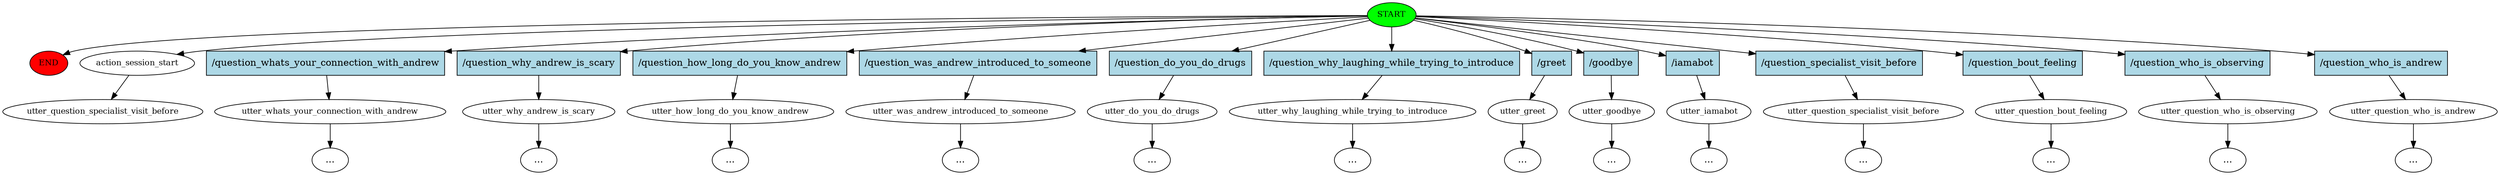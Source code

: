 digraph  {
0 [class="start active", fillcolor=green, fontsize=12, label=START, style=filled];
"-1" [class=end, fillcolor=red, fontsize=12, label=END, style=filled];
1 [class="", fontsize=12, label=utter_whats_your_connection_with_andrew];
"-3" [class=ellipsis, label="..."];
2 [class="", fontsize=12, label=utter_why_andrew_is_scary];
"-4" [class=ellipsis, label="..."];
3 [class="", fontsize=12, label=utter_how_long_do_you_know_andrew];
"-5" [class=ellipsis, label="..."];
4 [class="", fontsize=12, label=utter_was_andrew_introduced_to_someone];
"-6" [class=ellipsis, label="..."];
5 [class="", fontsize=12, label=utter_do_you_do_drugs];
"-7" [class=ellipsis, label="..."];
6 [class="", fontsize=12, label=utter_why_laughing_while_trying_to_introduce];
"-8" [class=ellipsis, label="..."];
7 [class="", fontsize=12, label=utter_greet];
"-9" [class=ellipsis, label="..."];
8 [class="", fontsize=12, label=utter_goodbye];
"-10" [class=ellipsis, label="..."];
9 [class="", fontsize=12, label=utter_iamabot];
"-11" [class=ellipsis, label="..."];
10 [class="", fontsize=12, label=utter_question_specialist_visit_before];
"-12" [class=ellipsis, label="..."];
11 [class="", fontsize=12, label=utter_question_bout_feeling];
"-13" [class=ellipsis, label="..."];
12 [class="", fontsize=12, label=utter_question_who_is_observing];
"-14" [class=ellipsis, label="..."];
13 [class="", fontsize=12, label=utter_question_who_is_andrew];
"-15" [class=ellipsis, label="..."];
14 [class=active, fontsize=12, label=action_session_start];
15 [class="dashed active", fontsize=12, label=utter_question_specialist_visit_before];
16 [class=intent, fillcolor=lightblue, label="/question_whats_your_connection_with_andrew", shape=rect, style=filled];
17 [class=intent, fillcolor=lightblue, label="/question_why_andrew_is_scary", shape=rect, style=filled];
18 [class=intent, fillcolor=lightblue, label="/question_how_long_do_you_know_andrew", shape=rect, style=filled];
19 [class=intent, fillcolor=lightblue, label="/question_was_andrew_introduced_to_someone", shape=rect, style=filled];
20 [class=intent, fillcolor=lightblue, label="/question_do_you_do_drugs", shape=rect, style=filled];
21 [class=intent, fillcolor=lightblue, label="/question_why_laughing_while_trying_to_introduce", shape=rect, style=filled];
22 [class=intent, fillcolor=lightblue, label="/greet", shape=rect, style=filled];
23 [class=intent, fillcolor=lightblue, label="/goodbye", shape=rect, style=filled];
24 [class=intent, fillcolor=lightblue, label="/iamabot", shape=rect, style=filled];
25 [class=intent, fillcolor=lightblue, label="/question_specialist_visit_before", shape=rect, style=filled];
26 [class=intent, fillcolor=lightblue, label="/question_bout_feeling", shape=rect, style=filled];
27 [class=intent, fillcolor=lightblue, label="/question_who_is_observing", shape=rect, style=filled];
28 [class=intent, fillcolor=lightblue, label="/question_who_is_andrew", shape=rect, style=filled];
0 -> "-1"  [class="", key=NONE, label=""];
0 -> 14  [class=active, key=NONE, label=""];
0 -> 16  [class="", key=0];
0 -> 17  [class="", key=0];
0 -> 18  [class="", key=0];
0 -> 19  [class="", key=0];
0 -> 20  [class="", key=0];
0 -> 21  [class="", key=0];
0 -> 22  [class="", key=0];
0 -> 23  [class="", key=0];
0 -> 24  [class="", key=0];
0 -> 25  [class="", key=0];
0 -> 26  [class="", key=0];
0 -> 27  [class="", key=0];
0 -> 28  [class="", key=0];
1 -> "-3"  [class="", key=NONE, label=""];
2 -> "-4"  [class="", key=NONE, label=""];
3 -> "-5"  [class="", key=NONE, label=""];
4 -> "-6"  [class="", key=NONE, label=""];
5 -> "-7"  [class="", key=NONE, label=""];
6 -> "-8"  [class="", key=NONE, label=""];
7 -> "-9"  [class="", key=NONE, label=""];
8 -> "-10"  [class="", key=NONE, label=""];
9 -> "-11"  [class="", key=NONE, label=""];
10 -> "-12"  [class="", key=NONE, label=""];
11 -> "-13"  [class="", key=NONE, label=""];
12 -> "-14"  [class="", key=NONE, label=""];
13 -> "-15"  [class="", key=NONE, label=""];
14 -> 15  [class=active, key=NONE, label=""];
16 -> 1  [class="", key=0];
17 -> 2  [class="", key=0];
18 -> 3  [class="", key=0];
19 -> 4  [class="", key=0];
20 -> 5  [class="", key=0];
21 -> 6  [class="", key=0];
22 -> 7  [class="", key=0];
23 -> 8  [class="", key=0];
24 -> 9  [class="", key=0];
25 -> 10  [class="", key=0];
26 -> 11  [class="", key=0];
27 -> 12  [class="", key=0];
28 -> 13  [class="", key=0];
}
